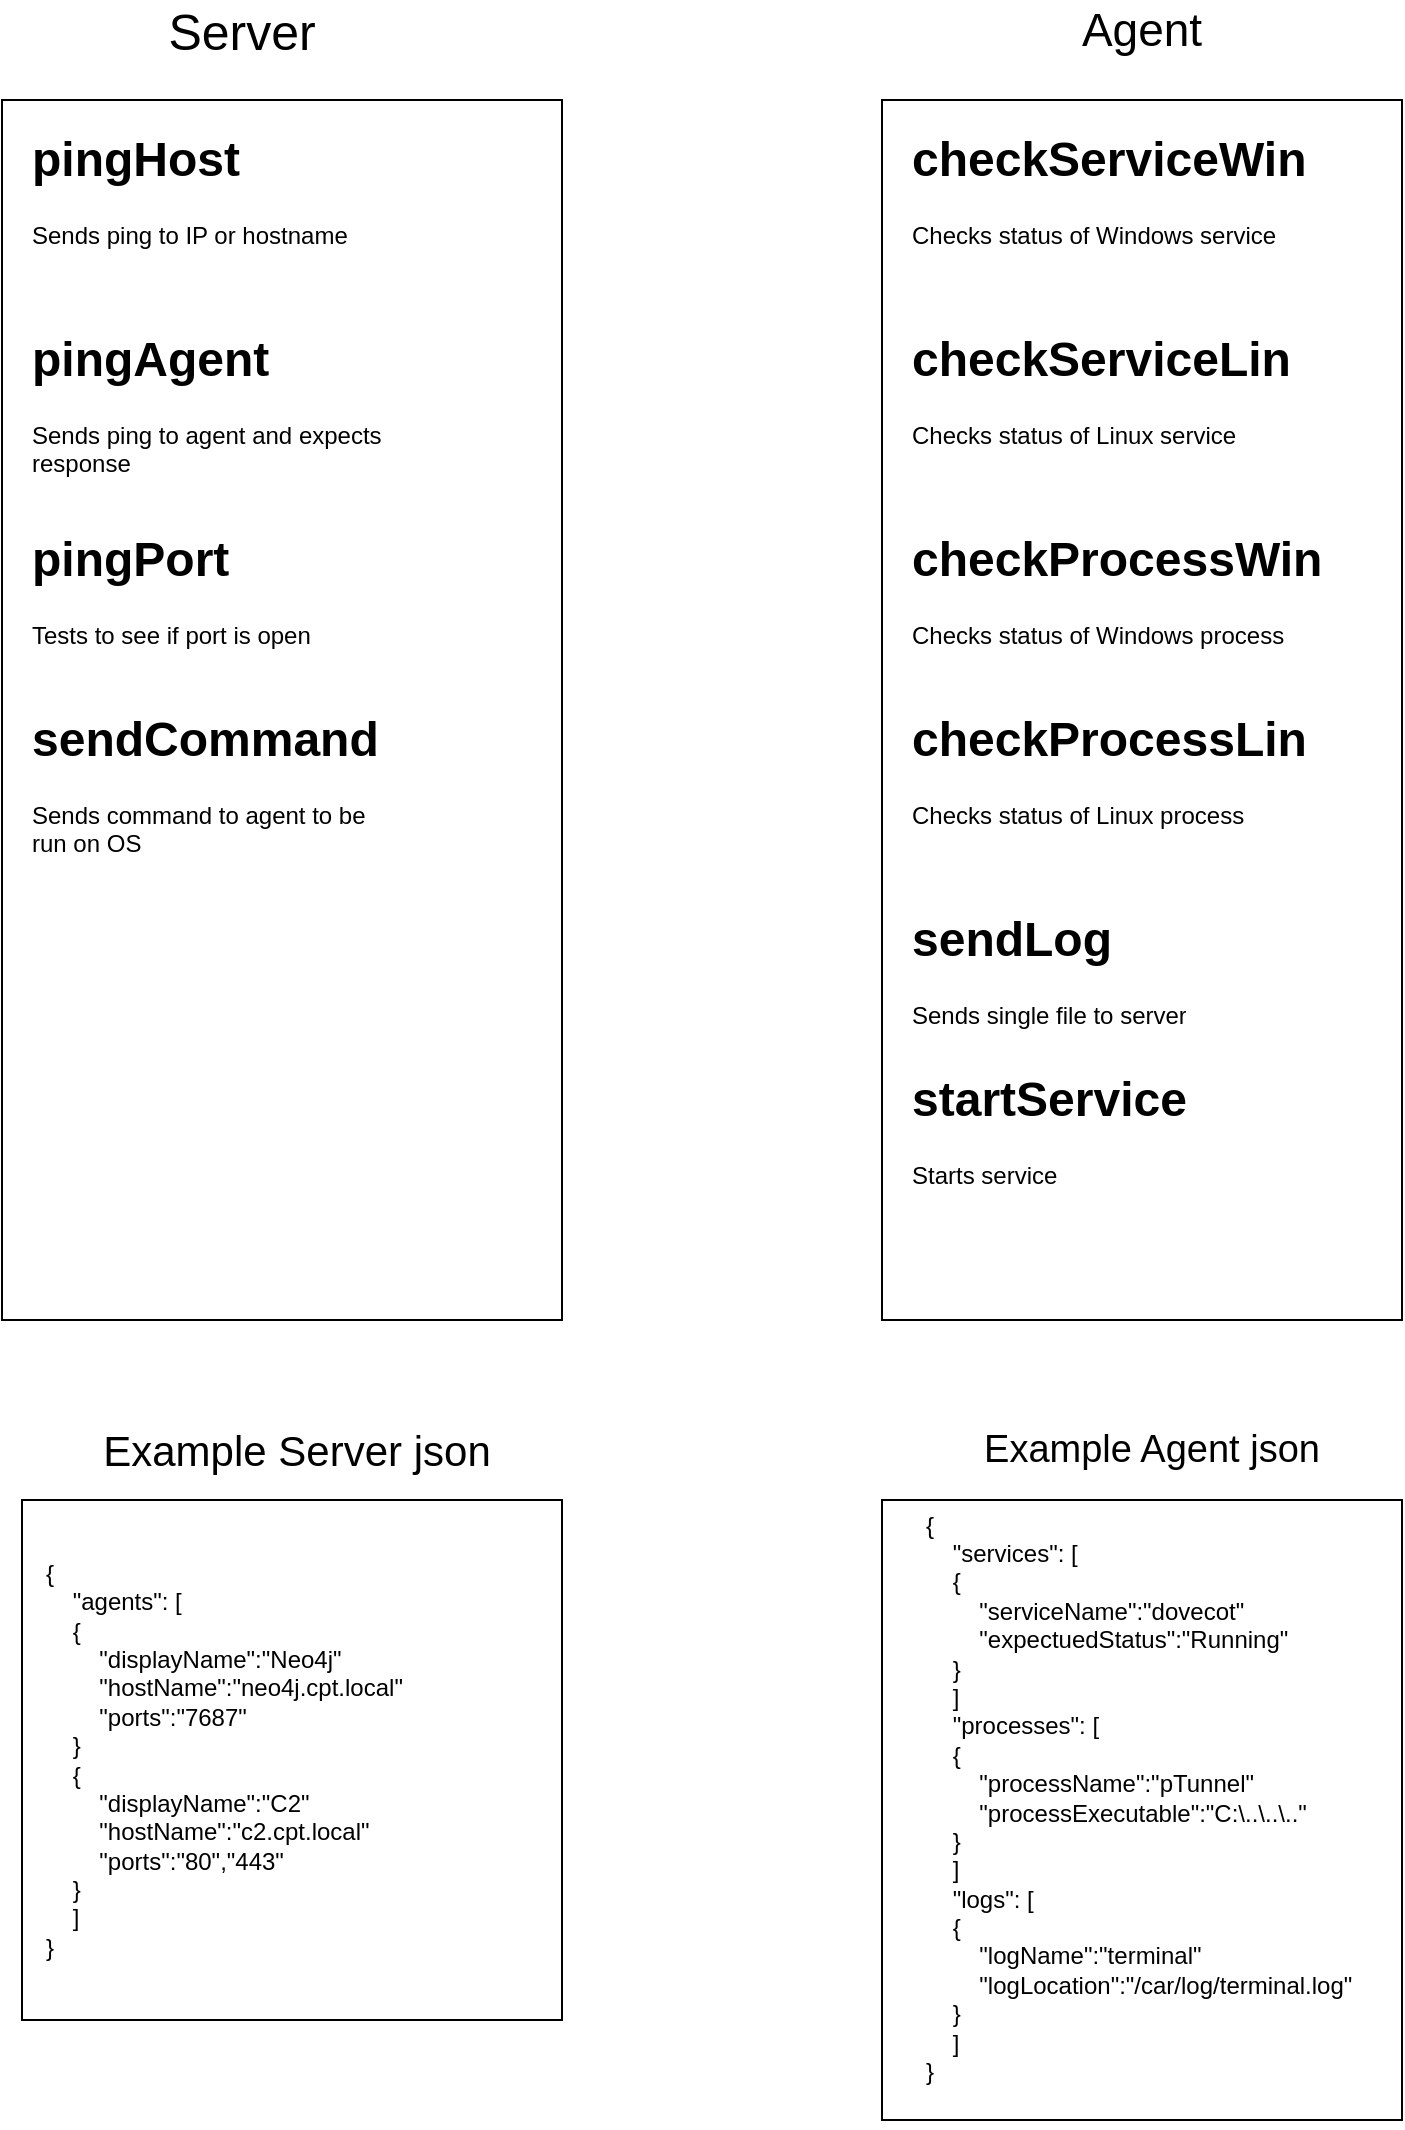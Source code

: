 <mxfile version="16.5.5" type="device"><diagram id="CDnWraV4XAtgY-l49_jf" name="Page-1"><mxGraphModel dx="1220" dy="1139" grid="1" gridSize="10" guides="1" tooltips="1" connect="1" arrows="1" fold="1" page="1" pageScale="1" pageWidth="850" pageHeight="1100" math="0" shadow="0"><root><mxCell id="0"/><mxCell id="1" parent="0"/><mxCell id="kTVNHogGGUBBcl5pvIoy-1" value="" style="rounded=0;whiteSpace=wrap;html=1;" vertex="1" parent="1"><mxGeometry x="70" y="70" width="280" height="610" as="geometry"/></mxCell><mxCell id="kTVNHogGGUBBcl5pvIoy-2" value="" style="rounded=0;whiteSpace=wrap;html=1;" vertex="1" parent="1"><mxGeometry x="510" y="70" width="260" height="610" as="geometry"/></mxCell><mxCell id="kTVNHogGGUBBcl5pvIoy-3" value="&lt;font style=&quot;font-size: 25px&quot;&gt;Server&lt;/font&gt;" style="text;html=1;strokeColor=none;fillColor=none;align=center;verticalAlign=middle;whiteSpace=wrap;rounded=0;" vertex="1" parent="1"><mxGeometry x="160" y="20" width="60" height="30" as="geometry"/></mxCell><mxCell id="kTVNHogGGUBBcl5pvIoy-4" value="&lt;font style=&quot;font-size: 23px&quot;&gt;Agent&lt;/font&gt;" style="text;html=1;strokeColor=none;fillColor=none;align=center;verticalAlign=middle;whiteSpace=wrap;rounded=0;" vertex="1" parent="1"><mxGeometry x="610" y="20" width="60" height="30" as="geometry"/></mxCell><mxCell id="kTVNHogGGUBBcl5pvIoy-5" value="" style="rounded=0;whiteSpace=wrap;html=1;" vertex="1" parent="1"><mxGeometry x="80" y="770" width="270" height="260" as="geometry"/></mxCell><mxCell id="kTVNHogGGUBBcl5pvIoy-6" value="" style="rounded=0;whiteSpace=wrap;html=1;" vertex="1" parent="1"><mxGeometry x="510" y="770" width="260" height="310" as="geometry"/></mxCell><mxCell id="kTVNHogGGUBBcl5pvIoy-7" value="&lt;font style=&quot;font-size: 21px&quot;&gt;Example Server json&lt;/font&gt;" style="text;html=1;strokeColor=none;fillColor=none;align=center;verticalAlign=middle;whiteSpace=wrap;rounded=0;" vertex="1" parent="1"><mxGeometry x="105" y="730" width="225" height="30" as="geometry"/></mxCell><mxCell id="kTVNHogGGUBBcl5pvIoy-8" value="&lt;font style=&quot;font-size: 19px&quot;&gt;Example Agent json&lt;/font&gt;" style="text;html=1;strokeColor=none;fillColor=none;align=center;verticalAlign=middle;whiteSpace=wrap;rounded=0;" vertex="1" parent="1"><mxGeometry x="540" y="730" width="210" height="30" as="geometry"/></mxCell><mxCell id="kTVNHogGGUBBcl5pvIoy-10" value="&lt;h1&gt;checkServiceWin&lt;br&gt;&lt;/h1&gt;&lt;p&gt;Checks status of Windows service&lt;br&gt;&lt;/p&gt;" style="text;html=1;strokeColor=none;fillColor=none;spacing=5;spacingTop=-20;whiteSpace=wrap;overflow=hidden;rounded=0;" vertex="1" parent="1"><mxGeometry x="520" y="80" width="230" height="120" as="geometry"/></mxCell><mxCell id="kTVNHogGGUBBcl5pvIoy-11" value="&lt;h1&gt;checkServiceLin&lt;br&gt;&lt;/h1&gt;&lt;p&gt;Checks status of Linux service&lt;br&gt;&lt;/p&gt;" style="text;html=1;strokeColor=none;fillColor=none;spacing=5;spacingTop=-20;whiteSpace=wrap;overflow=hidden;rounded=0;" vertex="1" parent="1"><mxGeometry x="520" y="180" width="230" height="120" as="geometry"/></mxCell><mxCell id="kTVNHogGGUBBcl5pvIoy-12" value="&lt;h1&gt;checkProcessWin&lt;br&gt;&lt;/h1&gt;&lt;p&gt;Checks status of Windows process&lt;br&gt;&lt;/p&gt;" style="text;html=1;strokeColor=none;fillColor=none;spacing=5;spacingTop=-20;whiteSpace=wrap;overflow=hidden;rounded=0;" vertex="1" parent="1"><mxGeometry x="520" y="280" width="230" height="120" as="geometry"/></mxCell><mxCell id="kTVNHogGGUBBcl5pvIoy-13" value="&lt;h1&gt;checkProcessLin&lt;br&gt;&lt;/h1&gt;&lt;p&gt;Checks status of Linux process&lt;br&gt;&lt;/p&gt;" style="text;html=1;strokeColor=none;fillColor=none;spacing=5;spacingTop=-20;whiteSpace=wrap;overflow=hidden;rounded=0;" vertex="1" parent="1"><mxGeometry x="520" y="370" width="230" height="120" as="geometry"/></mxCell><mxCell id="kTVNHogGGUBBcl5pvIoy-14" value="&lt;h1&gt;sendLog&lt;br&gt;&lt;/h1&gt;&lt;p&gt;Sends single file to server&lt;br&gt;&lt;/p&gt;" style="text;html=1;strokeColor=none;fillColor=none;spacing=5;spacingTop=-20;whiteSpace=wrap;overflow=hidden;rounded=0;" vertex="1" parent="1"><mxGeometry x="520" y="470" width="230" height="120" as="geometry"/></mxCell><mxCell id="kTVNHogGGUBBcl5pvIoy-15" value="&lt;h1&gt;pingHost&lt;/h1&gt;&lt;p&gt;Sends ping to IP or hostname&lt;br&gt;&lt;/p&gt;" style="text;html=1;strokeColor=none;fillColor=none;spacing=5;spacingTop=-20;whiteSpace=wrap;overflow=hidden;rounded=0;" vertex="1" parent="1"><mxGeometry x="80" y="80" width="190" height="120" as="geometry"/></mxCell><mxCell id="kTVNHogGGUBBcl5pvIoy-16" value="&lt;h1&gt;pingAgent&lt;/h1&gt;&lt;p&gt;Sends ping to agent and expects response&lt;br&gt;&lt;/p&gt;" style="text;html=1;strokeColor=none;fillColor=none;spacing=5;spacingTop=-20;whiteSpace=wrap;overflow=hidden;rounded=0;" vertex="1" parent="1"><mxGeometry x="80" y="180" width="190" height="120" as="geometry"/></mxCell><mxCell id="kTVNHogGGUBBcl5pvIoy-17" value="&lt;h1&gt;pingPort&lt;/h1&gt;&lt;p&gt;Tests to see if port is open&lt;br&gt;&lt;/p&gt;" style="text;html=1;strokeColor=none;fillColor=none;spacing=5;spacingTop=-20;whiteSpace=wrap;overflow=hidden;rounded=0;" vertex="1" parent="1"><mxGeometry x="80" y="280" width="190" height="120" as="geometry"/></mxCell><mxCell id="kTVNHogGGUBBcl5pvIoy-18" value="{&lt;br&gt;&amp;nbsp;&amp;nbsp; &amp;nbsp;&quot;agents&quot;: [&lt;br&gt;&amp;nbsp;&amp;nbsp; &amp;nbsp;{&lt;br&gt;&amp;nbsp;&amp;nbsp; &amp;nbsp;&amp;nbsp;&amp;nbsp; &amp;nbsp;&quot;displayName&quot;:&quot;Neo4j&quot;&lt;br&gt;&amp;nbsp;&amp;nbsp; &amp;nbsp;&amp;nbsp;&amp;nbsp; &amp;nbsp;&quot;hostName&quot;:&quot;neo4j.cpt.local&quot;&lt;br&gt;&amp;nbsp;&amp;nbsp; &amp;nbsp;&amp;nbsp;&amp;nbsp; &amp;nbsp;&quot;ports&quot;:&quot;7687&quot;&lt;br&gt;&amp;nbsp;&amp;nbsp; &amp;nbsp;}&lt;br&gt;&amp;nbsp;&amp;nbsp; &amp;nbsp;{&lt;br&gt;&amp;nbsp;&amp;nbsp; &amp;nbsp;&amp;nbsp;&amp;nbsp; &amp;nbsp;&quot;displayName&quot;:&quot;C2&quot;&lt;br&gt;&amp;nbsp;&amp;nbsp; &amp;nbsp;&amp;nbsp;&amp;nbsp; &amp;nbsp;&quot;hostName&quot;:&quot;c2.cpt.local&quot;&lt;br&gt;&amp;nbsp;&amp;nbsp; &amp;nbsp;&amp;nbsp;&amp;nbsp; &amp;nbsp;&quot;ports&quot;:&quot;80&quot;,&quot;443&quot;&lt;br&gt;&amp;nbsp;&amp;nbsp; &amp;nbsp;}&lt;br&gt;&amp;nbsp;&amp;nbsp; &amp;nbsp;]&amp;nbsp;&amp;nbsp; &amp;nbsp;&lt;br&gt;}" style="text;html=1;strokeColor=none;fillColor=none;align=left;verticalAlign=middle;whiteSpace=wrap;rounded=0;" vertex="1" parent="1"><mxGeometry x="90" y="780" width="240" height="240" as="geometry"/></mxCell><mxCell id="kTVNHogGGUBBcl5pvIoy-19" value="&lt;div align=&quot;left&quot;&gt;{&lt;br&gt;&amp;nbsp;&amp;nbsp; &amp;nbsp;&quot;services&quot;: [&lt;br&gt;&amp;nbsp;&amp;nbsp; &amp;nbsp;{&lt;br&gt;&lt;/div&gt;&lt;div align=&quot;left&quot;&gt;&amp;nbsp;&amp;nbsp; &amp;nbsp;&amp;nbsp;&amp;nbsp; &amp;nbsp;&quot;serviceName&quot;:&quot;dovecot&quot;&lt;br&gt;&amp;nbsp;&amp;nbsp; &amp;nbsp;&amp;nbsp;&amp;nbsp; &amp;nbsp;&quot;expectuedStatus&quot;:&quot;Running&quot;&lt;br&gt;&amp;nbsp;&amp;nbsp; &amp;nbsp;}&lt;br&gt;&amp;nbsp;&amp;nbsp; &amp;nbsp;]&lt;br&gt;&amp;nbsp;&amp;nbsp; &amp;nbsp;&quot;processes&quot;: [&lt;br&gt;&amp;nbsp;&amp;nbsp; &amp;nbsp;{&lt;br&gt;&amp;nbsp;&amp;nbsp; &amp;nbsp;&amp;nbsp;&amp;nbsp; &amp;nbsp;&quot;processName&quot;:&quot;pTunnel&quot;&lt;/div&gt;&lt;div align=&quot;left&quot;&gt;&lt;span style=&quot;white-space: pre&quot;&gt;&#9;&lt;/span&gt;&quot;processExecutable&quot;:&quot;C:\..\..\..&quot;&lt;br&gt;&lt;/div&gt;&lt;div align=&quot;left&quot;&gt;&amp;nbsp;&amp;nbsp; &amp;nbsp;}&lt;br&gt;&amp;nbsp;&amp;nbsp; &amp;nbsp;]&lt;br&gt;&amp;nbsp;&amp;nbsp; &amp;nbsp;&quot;logs&quot;: [&lt;br&gt;&amp;nbsp;&amp;nbsp; &amp;nbsp;{&lt;br&gt;&amp;nbsp;&amp;nbsp; &amp;nbsp;&amp;nbsp;&amp;nbsp; &amp;nbsp;&quot;logName&quot;:&quot;terminal&quot;&lt;br&gt;&amp;nbsp;&amp;nbsp; &amp;nbsp;&amp;nbsp;&amp;nbsp; &amp;nbsp;&quot;logLocation&quot;:&quot;/car/log/terminal.log&quot;&lt;br&gt;&amp;nbsp;&amp;nbsp; &amp;nbsp;}&lt;br&gt;&amp;nbsp;&amp;nbsp; &amp;nbsp;]&amp;nbsp;&amp;nbsp; &amp;nbsp;&lt;br&gt;}&lt;/div&gt;" style="text;html=1;strokeColor=none;fillColor=none;align=left;verticalAlign=middle;whiteSpace=wrap;rounded=0;" vertex="1" parent="1"><mxGeometry x="530" y="754" width="220" height="330" as="geometry"/></mxCell><mxCell id="kTVNHogGGUBBcl5pvIoy-20" value="&lt;h1&gt;startService&lt;br&gt;&lt;/h1&gt;&lt;p&gt;Starts service&lt;br&gt;&lt;/p&gt;" style="text;html=1;strokeColor=none;fillColor=none;spacing=5;spacingTop=-20;whiteSpace=wrap;overflow=hidden;rounded=0;" vertex="1" parent="1"><mxGeometry x="520" y="550" width="230" height="120" as="geometry"/></mxCell><mxCell id="kTVNHogGGUBBcl5pvIoy-21" value="&lt;h1&gt;sendCommand&lt;/h1&gt;&lt;p&gt;Sends command to agent to be run on OS&lt;br&gt;&lt;/p&gt;" style="text;html=1;strokeColor=none;fillColor=none;spacing=5;spacingTop=-20;whiteSpace=wrap;overflow=hidden;rounded=0;" vertex="1" parent="1"><mxGeometry x="80" y="370" width="190" height="120" as="geometry"/></mxCell></root></mxGraphModel></diagram></mxfile>